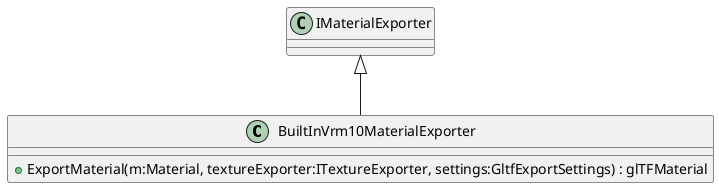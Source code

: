 @startuml
class BuiltInVrm10MaterialExporter {
    + ExportMaterial(m:Material, textureExporter:ITextureExporter, settings:GltfExportSettings) : glTFMaterial
}
IMaterialExporter <|-- BuiltInVrm10MaterialExporter
@enduml
